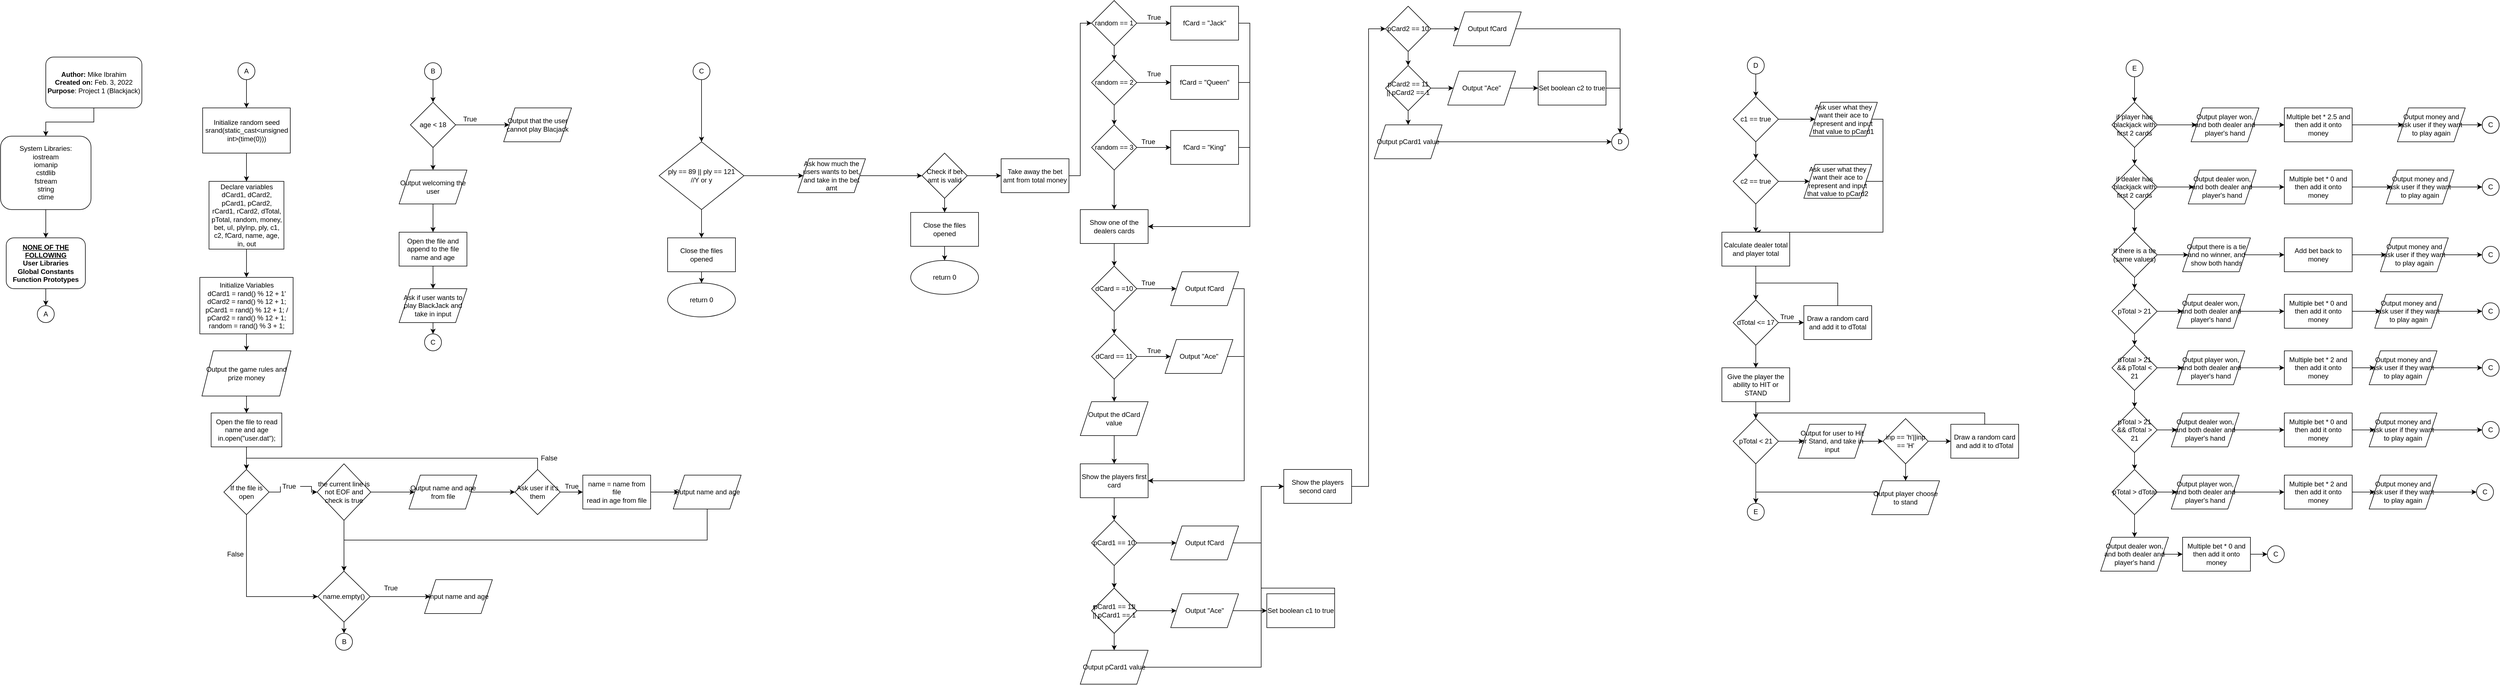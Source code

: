 <mxfile version="16.5.2" type="device"><diagram id="MCgbfys4esa69XkDojqg" name="Page-1"><mxGraphModel dx="2021" dy="2224" grid="1" gridSize="10" guides="1" tooltips="1" connect="1" arrows="1" fold="1" page="1" pageScale="1" pageWidth="850" pageHeight="1100" math="0" shadow="0"><root><mxCell id="0"/><mxCell id="1" parent="0"/><mxCell id="9BH108Hhq_hhQBAioCwP-3" value="" style="edgeStyle=orthogonalEdgeStyle;rounded=0;orthogonalLoop=1;jettySize=auto;html=1;" edge="1" parent="1" source="9BH108Hhq_hhQBAioCwP-1" target="9BH108Hhq_hhQBAioCwP-2"><mxGeometry relative="1" as="geometry"/></mxCell><mxCell id="9BH108Hhq_hhQBAioCwP-1" value="&lt;b&gt;Author:&amp;nbsp;&lt;/b&gt;Mike Ibrahim&lt;br&gt;&lt;b&gt;Created on: &lt;/b&gt;Feb. 3, 2022&lt;br&gt;&lt;b&gt;Purpose&lt;/b&gt;: Project 1 (Blackjack)" style="rounded=1;whiteSpace=wrap;html=1;" vertex="1" parent="1"><mxGeometry x="100" y="20" width="170" height="90" as="geometry"/></mxCell><mxCell id="9BH108Hhq_hhQBAioCwP-8" value="" style="edgeStyle=orthogonalEdgeStyle;rounded=0;orthogonalLoop=1;jettySize=auto;html=1;" edge="1" parent="1" source="9BH108Hhq_hhQBAioCwP-2" target="9BH108Hhq_hhQBAioCwP-7"><mxGeometry relative="1" as="geometry"/></mxCell><mxCell id="9BH108Hhq_hhQBAioCwP-2" value="&lt;div&gt;System Libraries:&lt;/div&gt;&lt;div&gt;iostream&lt;/div&gt;&lt;div&gt;iomanip&lt;/div&gt;&lt;div&gt;cstdlib&lt;/div&gt;&lt;div&gt;fstream&lt;/div&gt;&lt;div&gt;string&lt;/div&gt;&lt;div&gt;ctime&lt;/div&gt;" style="rounded=1;whiteSpace=wrap;html=1;" vertex="1" parent="1"><mxGeometry x="20" y="160" width="160" height="130" as="geometry"/></mxCell><mxCell id="9BH108Hhq_hhQBAioCwP-10" value="" style="edgeStyle=orthogonalEdgeStyle;rounded=0;orthogonalLoop=1;jettySize=auto;html=1;" edge="1" parent="1" source="9BH108Hhq_hhQBAioCwP-7" target="9BH108Hhq_hhQBAioCwP-9"><mxGeometry relative="1" as="geometry"/></mxCell><mxCell id="9BH108Hhq_hhQBAioCwP-7" value="&lt;b&gt;&lt;u&gt;NONE OF THE FOLLOWING&lt;/u&gt;&lt;br&gt;User Libraries&lt;br&gt;Global Constants&lt;br&gt;Function Prototypes&lt;br&gt;&lt;/b&gt;" style="rounded=1;whiteSpace=wrap;html=1;" vertex="1" parent="1"><mxGeometry x="30" y="340" width="140" height="90" as="geometry"/></mxCell><mxCell id="9BH108Hhq_hhQBAioCwP-9" value="A" style="ellipse;whiteSpace=wrap;html=1;aspect=fixed;" vertex="1" parent="1"><mxGeometry x="85" y="460" width="30" height="30" as="geometry"/></mxCell><mxCell id="9BH108Hhq_hhQBAioCwP-13" value="" style="edgeStyle=orthogonalEdgeStyle;rounded=0;orthogonalLoop=1;jettySize=auto;html=1;" edge="1" parent="1" source="9BH108Hhq_hhQBAioCwP-11" target="9BH108Hhq_hhQBAioCwP-12"><mxGeometry relative="1" as="geometry"/></mxCell><mxCell id="9BH108Hhq_hhQBAioCwP-11" value="A" style="ellipse;whiteSpace=wrap;html=1;aspect=fixed;" vertex="1" parent="1"><mxGeometry x="440" y="30" width="30" height="30" as="geometry"/></mxCell><mxCell id="9BH108Hhq_hhQBAioCwP-15" value="" style="edgeStyle=orthogonalEdgeStyle;rounded=0;orthogonalLoop=1;jettySize=auto;html=1;" edge="1" parent="1" source="9BH108Hhq_hhQBAioCwP-12" target="9BH108Hhq_hhQBAioCwP-14"><mxGeometry relative="1" as="geometry"/></mxCell><mxCell id="9BH108Hhq_hhQBAioCwP-12" value="Initialize random seed&lt;br&gt;srand(static_cast&amp;lt;unsigned int&amp;gt;(time(0)))" style="whiteSpace=wrap;html=1;" vertex="1" parent="1"><mxGeometry x="377.5" y="110" width="155" height="80" as="geometry"/></mxCell><mxCell id="9BH108Hhq_hhQBAioCwP-17" value="" style="edgeStyle=orthogonalEdgeStyle;rounded=0;orthogonalLoop=1;jettySize=auto;html=1;" edge="1" parent="1" source="9BH108Hhq_hhQBAioCwP-14" target="9BH108Hhq_hhQBAioCwP-16"><mxGeometry relative="1" as="geometry"/></mxCell><mxCell id="9BH108Hhq_hhQBAioCwP-14" value="Declare variables&lt;br&gt;dCard1, dCard2, pCard1, pCard2, rCard1, rCard2, dTotal, pTotal, random, money, bet, uI, plyInp, ply, c1, c2, fCard, name, age, in, out" style="whiteSpace=wrap;html=1;" vertex="1" parent="1"><mxGeometry x="388.75" y="240" width="132.5" height="120" as="geometry"/></mxCell><mxCell id="9BH108Hhq_hhQBAioCwP-19" value="" style="edgeStyle=orthogonalEdgeStyle;rounded=0;orthogonalLoop=1;jettySize=auto;html=1;" edge="1" parent="1" source="9BH108Hhq_hhQBAioCwP-16" target="9BH108Hhq_hhQBAioCwP-18"><mxGeometry relative="1" as="geometry"/></mxCell><mxCell id="9BH108Hhq_hhQBAioCwP-16" value="Initialize Variables&lt;br&gt;&lt;div&gt;&lt;span&gt;&#9;&lt;/span&gt;dCard1 = rand() % 12 + 1'&lt;/div&gt;&lt;div&gt;&lt;span&gt;&#9;&lt;/span&gt;dCard2 = rand() % 12 + 1;&lt;span&gt;&#9;&lt;/span&gt;&lt;/div&gt;&lt;div&gt;&lt;span&gt;&#9;&lt;/span&gt;pCard1 = rand() % 12 + 1;&lt;span&gt;&#9;&lt;/span&gt;/&lt;/div&gt;&lt;div&gt;&lt;span&gt;&#9;&lt;/span&gt;pCard2 = rand() % 12 + 1;&lt;span&gt;&#9;&lt;/span&gt;&lt;/div&gt;&lt;div&gt;&lt;span&gt;&#9;&lt;/span&gt;random = rand() % 3 + 1;&lt;span&gt;&#9;&lt;/span&gt;&lt;/div&gt;" style="whiteSpace=wrap;html=1;" vertex="1" parent="1"><mxGeometry x="372.5" y="410" width="165" height="100" as="geometry"/></mxCell><mxCell id="9BH108Hhq_hhQBAioCwP-21" value="" style="edgeStyle=orthogonalEdgeStyle;rounded=0;orthogonalLoop=1;jettySize=auto;html=1;" edge="1" parent="1" source="9BH108Hhq_hhQBAioCwP-18" target="9BH108Hhq_hhQBAioCwP-20"><mxGeometry relative="1" as="geometry"/></mxCell><mxCell id="9BH108Hhq_hhQBAioCwP-18" value="Output the game rules and prize money" style="shape=parallelogram;perimeter=parallelogramPerimeter;whiteSpace=wrap;html=1;fixedSize=1;" vertex="1" parent="1"><mxGeometry x="376.25" y="540" width="157.5" height="80" as="geometry"/></mxCell><mxCell id="9BH108Hhq_hhQBAioCwP-23" value="" style="edgeStyle=orthogonalEdgeStyle;rounded=0;orthogonalLoop=1;jettySize=auto;html=1;" edge="1" parent="1" source="9BH108Hhq_hhQBAioCwP-20" target="9BH108Hhq_hhQBAioCwP-22"><mxGeometry relative="1" as="geometry"><Array as="points"><mxPoint x="455" y="750"/></Array></mxGeometry></mxCell><mxCell id="9BH108Hhq_hhQBAioCwP-20" value="Open the file to read name and age&lt;br&gt;in.open(&quot;user.dat&quot;);" style="whiteSpace=wrap;html=1;" vertex="1" parent="1"><mxGeometry x="392.5" y="650" width="125" height="60" as="geometry"/></mxCell><mxCell id="9BH108Hhq_hhQBAioCwP-25" value="" style="edgeStyle=orthogonalEdgeStyle;rounded=0;orthogonalLoop=1;jettySize=auto;html=1;startArrow=none;" edge="1" parent="1" source="9BH108Hhq_hhQBAioCwP-66" target="9BH108Hhq_hhQBAioCwP-24"><mxGeometry relative="1" as="geometry"/></mxCell><mxCell id="9BH108Hhq_hhQBAioCwP-43" style="edgeStyle=orthogonalEdgeStyle;rounded=0;orthogonalLoop=1;jettySize=auto;html=1;exitX=0.5;exitY=1;exitDx=0;exitDy=0;entryX=0;entryY=0.5;entryDx=0;entryDy=0;" edge="1" parent="1" source="9BH108Hhq_hhQBAioCwP-22" target="9BH108Hhq_hhQBAioCwP-26"><mxGeometry relative="1" as="geometry"/></mxCell><mxCell id="9BH108Hhq_hhQBAioCwP-22" value="If the file is open" style="rhombus;whiteSpace=wrap;html=1;" vertex="1" parent="1"><mxGeometry x="415" y="750" width="80" height="80" as="geometry"/></mxCell><mxCell id="9BH108Hhq_hhQBAioCwP-27" value="" style="edgeStyle=orthogonalEdgeStyle;rounded=0;orthogonalLoop=1;jettySize=auto;html=1;" edge="1" parent="1" source="9BH108Hhq_hhQBAioCwP-24" target="9BH108Hhq_hhQBAioCwP-26"><mxGeometry relative="1" as="geometry"/></mxCell><mxCell id="9BH108Hhq_hhQBAioCwP-31" value="" style="edgeStyle=orthogonalEdgeStyle;rounded=0;orthogonalLoop=1;jettySize=auto;html=1;" edge="1" parent="1" source="9BH108Hhq_hhQBAioCwP-24" target="9BH108Hhq_hhQBAioCwP-30"><mxGeometry relative="1" as="geometry"/></mxCell><mxCell id="9BH108Hhq_hhQBAioCwP-24" value="the current line is not EOF and check is true" style="rhombus;whiteSpace=wrap;html=1;" vertex="1" parent="1"><mxGeometry x="580" y="740" width="95" height="100" as="geometry"/></mxCell><mxCell id="9BH108Hhq_hhQBAioCwP-29" value="" style="edgeStyle=orthogonalEdgeStyle;rounded=0;orthogonalLoop=1;jettySize=auto;html=1;" edge="1" parent="1" source="9BH108Hhq_hhQBAioCwP-26" target="9BH108Hhq_hhQBAioCwP-28"><mxGeometry relative="1" as="geometry"/></mxCell><mxCell id="9BH108Hhq_hhQBAioCwP-62" value="" style="edgeStyle=orthogonalEdgeStyle;rounded=0;orthogonalLoop=1;jettySize=auto;html=1;" edge="1" parent="1" source="9BH108Hhq_hhQBAioCwP-26" target="9BH108Hhq_hhQBAioCwP-61"><mxGeometry relative="1" as="geometry"/></mxCell><mxCell id="9BH108Hhq_hhQBAioCwP-26" value="name.empty()" style="rhombus;whiteSpace=wrap;html=1;" vertex="1" parent="1"><mxGeometry x="581.25" y="930" width="92.5" height="90" as="geometry"/></mxCell><mxCell id="9BH108Hhq_hhQBAioCwP-28" value="Input name and age" style="shape=parallelogram;perimeter=parallelogramPerimeter;whiteSpace=wrap;html=1;fixedSize=1;" vertex="1" parent="1"><mxGeometry x="770" y="945" width="120" height="60" as="geometry"/></mxCell><mxCell id="9BH108Hhq_hhQBAioCwP-33" value="" style="edgeStyle=orthogonalEdgeStyle;rounded=0;orthogonalLoop=1;jettySize=auto;html=1;" edge="1" parent="1" source="9BH108Hhq_hhQBAioCwP-30" target="9BH108Hhq_hhQBAioCwP-32"><mxGeometry relative="1" as="geometry"/></mxCell><mxCell id="9BH108Hhq_hhQBAioCwP-30" value="Output name and age from file" style="shape=parallelogram;perimeter=parallelogramPerimeter;whiteSpace=wrap;html=1;fixedSize=1;" vertex="1" parent="1"><mxGeometry x="742.5" y="760" width="120" height="60" as="geometry"/></mxCell><mxCell id="9BH108Hhq_hhQBAioCwP-37" value="" style="edgeStyle=orthogonalEdgeStyle;rounded=0;orthogonalLoop=1;jettySize=auto;html=1;" edge="1" parent="1" source="9BH108Hhq_hhQBAioCwP-32" target="9BH108Hhq_hhQBAioCwP-36"><mxGeometry relative="1" as="geometry"/></mxCell><mxCell id="9BH108Hhq_hhQBAioCwP-54" style="edgeStyle=orthogonalEdgeStyle;rounded=0;orthogonalLoop=1;jettySize=auto;html=1;exitX=0.5;exitY=0;exitDx=0;exitDy=0;entryX=0.5;entryY=0;entryDx=0;entryDy=0;" edge="1" parent="1" source="9BH108Hhq_hhQBAioCwP-32" target="9BH108Hhq_hhQBAioCwP-22"><mxGeometry relative="1" as="geometry"/></mxCell><mxCell id="9BH108Hhq_hhQBAioCwP-32" value="Ask user if it's them" style="rhombus;whiteSpace=wrap;html=1;" vertex="1" parent="1"><mxGeometry x="930" y="750" width="80" height="80" as="geometry"/></mxCell><mxCell id="9BH108Hhq_hhQBAioCwP-39" value="" style="edgeStyle=orthogonalEdgeStyle;rounded=0;orthogonalLoop=1;jettySize=auto;html=1;" edge="1" parent="1" source="9BH108Hhq_hhQBAioCwP-36" target="9BH108Hhq_hhQBAioCwP-38"><mxGeometry relative="1" as="geometry"/></mxCell><mxCell id="9BH108Hhq_hhQBAioCwP-36" value="name = name from file&lt;br&gt;read in age from file" style="whiteSpace=wrap;html=1;" vertex="1" parent="1"><mxGeometry x="1050" y="760" width="120" height="60" as="geometry"/></mxCell><mxCell id="9BH108Hhq_hhQBAioCwP-53" style="edgeStyle=orthogonalEdgeStyle;rounded=0;orthogonalLoop=1;jettySize=auto;html=1;exitX=0.5;exitY=1;exitDx=0;exitDy=0;entryX=0.5;entryY=0;entryDx=0;entryDy=0;" edge="1" parent="1" source="9BH108Hhq_hhQBAioCwP-38" target="9BH108Hhq_hhQBAioCwP-26"><mxGeometry relative="1" as="geometry"/></mxCell><mxCell id="9BH108Hhq_hhQBAioCwP-38" value="Output name and age" style="shape=parallelogram;perimeter=parallelogramPerimeter;whiteSpace=wrap;html=1;fixedSize=1;" vertex="1" parent="1"><mxGeometry x="1210" y="760" width="120" height="60" as="geometry"/></mxCell><mxCell id="9BH108Hhq_hhQBAioCwP-42" value="True" style="text;html=1;align=center;verticalAlign=middle;resizable=0;points=[];autosize=1;strokeColor=none;fillColor=none;" vertex="1" parent="1"><mxGeometry x="1010" y="770" width="40" height="20" as="geometry"/></mxCell><mxCell id="9BH108Hhq_hhQBAioCwP-55" value="False" style="text;html=1;align=center;verticalAlign=middle;resizable=0;points=[];autosize=1;strokeColor=none;fillColor=none;" vertex="1" parent="1"><mxGeometry x="970" y="720" width="40" height="20" as="geometry"/></mxCell><mxCell id="9BH108Hhq_hhQBAioCwP-56" value="True" style="text;html=1;align=center;verticalAlign=middle;resizable=0;points=[];autosize=1;strokeColor=none;fillColor=none;" vertex="1" parent="1"><mxGeometry x="690" y="950" width="40" height="20" as="geometry"/></mxCell><mxCell id="9BH108Hhq_hhQBAioCwP-61" value="B" style="ellipse;whiteSpace=wrap;html=1;aspect=fixed;" vertex="1" parent="1"><mxGeometry x="612.5" y="1040" width="30" height="30" as="geometry"/></mxCell><mxCell id="9BH108Hhq_hhQBAioCwP-65" value="" style="edgeStyle=orthogonalEdgeStyle;rounded=0;orthogonalLoop=1;jettySize=auto;html=1;" edge="1" parent="1" source="9BH108Hhq_hhQBAioCwP-63" target="9BH108Hhq_hhQBAioCwP-64"><mxGeometry relative="1" as="geometry"/></mxCell><mxCell id="9BH108Hhq_hhQBAioCwP-63" value="B" style="ellipse;whiteSpace=wrap;html=1;aspect=fixed;" vertex="1" parent="1"><mxGeometry x="770" y="30" width="30" height="30" as="geometry"/></mxCell><mxCell id="9BH108Hhq_hhQBAioCwP-70" value="" style="edgeStyle=orthogonalEdgeStyle;rounded=0;orthogonalLoop=1;jettySize=auto;html=1;" edge="1" parent="1" source="9BH108Hhq_hhQBAioCwP-64" target="9BH108Hhq_hhQBAioCwP-69"><mxGeometry relative="1" as="geometry"/></mxCell><mxCell id="9BH108Hhq_hhQBAioCwP-73" value="" style="edgeStyle=orthogonalEdgeStyle;rounded=0;orthogonalLoop=1;jettySize=auto;html=1;" edge="1" parent="1" source="9BH108Hhq_hhQBAioCwP-64" target="9BH108Hhq_hhQBAioCwP-72"><mxGeometry relative="1" as="geometry"/></mxCell><mxCell id="9BH108Hhq_hhQBAioCwP-64" value="age &amp;lt; 18" style="rhombus;whiteSpace=wrap;html=1;" vertex="1" parent="1"><mxGeometry x="745" y="100" width="80" height="80" as="geometry"/></mxCell><mxCell id="9BH108Hhq_hhQBAioCwP-66" value="True" style="text;html=1;align=center;verticalAlign=middle;resizable=0;points=[];autosize=1;strokeColor=none;fillColor=none;" vertex="1" parent="1"><mxGeometry x="510" y="770" width="40" height="20" as="geometry"/></mxCell><mxCell id="9BH108Hhq_hhQBAioCwP-67" value="" style="edgeStyle=orthogonalEdgeStyle;rounded=0;orthogonalLoop=1;jettySize=auto;html=1;endArrow=none;" edge="1" parent="1" source="9BH108Hhq_hhQBAioCwP-22" target="9BH108Hhq_hhQBAioCwP-66"><mxGeometry relative="1" as="geometry"><mxPoint x="495" y="790" as="sourcePoint"/><mxPoint x="580" y="790" as="targetPoint"/></mxGeometry></mxCell><mxCell id="9BH108Hhq_hhQBAioCwP-68" value="False" style="text;html=1;align=center;verticalAlign=middle;resizable=0;points=[];autosize=1;strokeColor=none;fillColor=none;" vertex="1" parent="1"><mxGeometry x="415" y="890" width="40" height="20" as="geometry"/></mxCell><mxCell id="9BH108Hhq_hhQBAioCwP-69" value="Output that the user cannot play Blacjack" style="shape=parallelogram;perimeter=parallelogramPerimeter;whiteSpace=wrap;html=1;fixedSize=1;" vertex="1" parent="1"><mxGeometry x="910" y="110" width="120" height="60" as="geometry"/></mxCell><mxCell id="9BH108Hhq_hhQBAioCwP-71" value="True" style="text;html=1;align=center;verticalAlign=middle;resizable=0;points=[];autosize=1;strokeColor=none;fillColor=none;" vertex="1" parent="1"><mxGeometry x="830" y="120" width="40" height="20" as="geometry"/></mxCell><mxCell id="9BH108Hhq_hhQBAioCwP-75" value="" style="edgeStyle=orthogonalEdgeStyle;rounded=0;orthogonalLoop=1;jettySize=auto;html=1;" edge="1" parent="1" source="9BH108Hhq_hhQBAioCwP-72" target="9BH108Hhq_hhQBAioCwP-74"><mxGeometry relative="1" as="geometry"/></mxCell><mxCell id="9BH108Hhq_hhQBAioCwP-72" value="Output welcoming the user" style="shape=parallelogram;perimeter=parallelogramPerimeter;whiteSpace=wrap;html=1;fixedSize=1;" vertex="1" parent="1"><mxGeometry x="725" y="220" width="120" height="60" as="geometry"/></mxCell><mxCell id="9BH108Hhq_hhQBAioCwP-77" value="" style="edgeStyle=orthogonalEdgeStyle;rounded=0;orthogonalLoop=1;jettySize=auto;html=1;" edge="1" parent="1" source="9BH108Hhq_hhQBAioCwP-74" target="9BH108Hhq_hhQBAioCwP-76"><mxGeometry relative="1" as="geometry"/></mxCell><mxCell id="9BH108Hhq_hhQBAioCwP-74" value="Open the file and append to the file name and age" style="whiteSpace=wrap;html=1;" vertex="1" parent="1"><mxGeometry x="725" y="330" width="120" height="60" as="geometry"/></mxCell><mxCell id="9BH108Hhq_hhQBAioCwP-79" value="" style="edgeStyle=orthogonalEdgeStyle;rounded=0;orthogonalLoop=1;jettySize=auto;html=1;" edge="1" parent="1" source="9BH108Hhq_hhQBAioCwP-76" target="9BH108Hhq_hhQBAioCwP-78"><mxGeometry relative="1" as="geometry"/></mxCell><mxCell id="9BH108Hhq_hhQBAioCwP-76" value="Ask if user wants to play BlackJack and take in input" style="shape=parallelogram;perimeter=parallelogramPerimeter;whiteSpace=wrap;html=1;fixedSize=1;" vertex="1" parent="1"><mxGeometry x="725" y="430" width="120" height="60" as="geometry"/></mxCell><mxCell id="9BH108Hhq_hhQBAioCwP-78" value="C" style="ellipse;whiteSpace=wrap;html=1;aspect=fixed;" vertex="1" parent="1"><mxGeometry x="770" y="510" width="30" height="30" as="geometry"/></mxCell><mxCell id="9BH108Hhq_hhQBAioCwP-82" value="" style="edgeStyle=orthogonalEdgeStyle;rounded=0;orthogonalLoop=1;jettySize=auto;html=1;" edge="1" parent="1" source="9BH108Hhq_hhQBAioCwP-80" target="9BH108Hhq_hhQBAioCwP-81"><mxGeometry relative="1" as="geometry"/></mxCell><mxCell id="9BH108Hhq_hhQBAioCwP-80" value="C" style="ellipse;whiteSpace=wrap;html=1;aspect=fixed;" vertex="1" parent="1"><mxGeometry x="1245" y="30" width="30" height="30" as="geometry"/></mxCell><mxCell id="9BH108Hhq_hhQBAioCwP-84" value="" style="edgeStyle=orthogonalEdgeStyle;rounded=0;orthogonalLoop=1;jettySize=auto;html=1;" edge="1" parent="1" source="9BH108Hhq_hhQBAioCwP-81" target="9BH108Hhq_hhQBAioCwP-83"><mxGeometry relative="1" as="geometry"/></mxCell><mxCell id="9BH108Hhq_hhQBAioCwP-295" value="" style="edgeStyle=orthogonalEdgeStyle;rounded=0;orthogonalLoop=1;jettySize=auto;html=1;" edge="1" parent="1" source="9BH108Hhq_hhQBAioCwP-81" target="9BH108Hhq_hhQBAioCwP-294"><mxGeometry relative="1" as="geometry"/></mxCell><mxCell id="9BH108Hhq_hhQBAioCwP-81" value="ply == 89 || ply == 121&lt;br&gt;//Y or y" style="rhombus;whiteSpace=wrap;html=1;" vertex="1" parent="1"><mxGeometry x="1185" y="170" width="150" height="120" as="geometry"/></mxCell><mxCell id="9BH108Hhq_hhQBAioCwP-86" value="" style="edgeStyle=orthogonalEdgeStyle;rounded=0;orthogonalLoop=1;jettySize=auto;html=1;" edge="1" parent="1" source="9BH108Hhq_hhQBAioCwP-83" target="9BH108Hhq_hhQBAioCwP-85"><mxGeometry relative="1" as="geometry"/></mxCell><mxCell id="9BH108Hhq_hhQBAioCwP-83" value="Ask how much the users wants to bet, and take in the bet amt" style="shape=parallelogram;perimeter=parallelogramPerimeter;whiteSpace=wrap;html=1;fixedSize=1;" vertex="1" parent="1"><mxGeometry x="1430" y="200" width="120" height="60" as="geometry"/></mxCell><mxCell id="9BH108Hhq_hhQBAioCwP-94" value="" style="edgeStyle=orthogonalEdgeStyle;rounded=0;orthogonalLoop=1;jettySize=auto;html=1;" edge="1" parent="1" source="9BH108Hhq_hhQBAioCwP-85" target="9BH108Hhq_hhQBAioCwP-93"><mxGeometry relative="1" as="geometry"/></mxCell><mxCell id="9BH108Hhq_hhQBAioCwP-299" value="" style="edgeStyle=orthogonalEdgeStyle;rounded=0;orthogonalLoop=1;jettySize=auto;html=1;" edge="1" parent="1" source="9BH108Hhq_hhQBAioCwP-85" target="9BH108Hhq_hhQBAioCwP-298"><mxGeometry relative="1" as="geometry"/></mxCell><mxCell id="9BH108Hhq_hhQBAioCwP-85" value="Check if bet amt is valid" style="rhombus;whiteSpace=wrap;html=1;" vertex="1" parent="1"><mxGeometry x="1650" y="190" width="80" height="80" as="geometry"/></mxCell><mxCell id="9BH108Hhq_hhQBAioCwP-97" style="edgeStyle=orthogonalEdgeStyle;rounded=0;orthogonalLoop=1;jettySize=auto;html=1;exitX=1;exitY=0.5;exitDx=0;exitDy=0;entryX=0;entryY=0.5;entryDx=0;entryDy=0;" edge="1" parent="1" source="9BH108Hhq_hhQBAioCwP-93" target="9BH108Hhq_hhQBAioCwP-95"><mxGeometry relative="1" as="geometry"/></mxCell><mxCell id="9BH108Hhq_hhQBAioCwP-93" value="Take away the bet amt from total money" style="whiteSpace=wrap;html=1;" vertex="1" parent="1"><mxGeometry x="1790" y="200" width="120" height="60" as="geometry"/></mxCell><mxCell id="9BH108Hhq_hhQBAioCwP-99" value="" style="edgeStyle=orthogonalEdgeStyle;rounded=0;orthogonalLoop=1;jettySize=auto;html=1;" edge="1" parent="1" source="9BH108Hhq_hhQBAioCwP-95" target="9BH108Hhq_hhQBAioCwP-98"><mxGeometry relative="1" as="geometry"/></mxCell><mxCell id="9BH108Hhq_hhQBAioCwP-101" value="" style="edgeStyle=orthogonalEdgeStyle;rounded=0;orthogonalLoop=1;jettySize=auto;html=1;" edge="1" parent="1" source="9BH108Hhq_hhQBAioCwP-95" target="9BH108Hhq_hhQBAioCwP-100"><mxGeometry relative="1" as="geometry"/></mxCell><mxCell id="9BH108Hhq_hhQBAioCwP-95" value="random == 1" style="rhombus;whiteSpace=wrap;html=1;" vertex="1" parent="1"><mxGeometry x="1950" y="-80" width="80" height="80" as="geometry"/></mxCell><mxCell id="9BH108Hhq_hhQBAioCwP-110" style="edgeStyle=orthogonalEdgeStyle;rounded=0;orthogonalLoop=1;jettySize=auto;html=1;exitX=1;exitY=0.5;exitDx=0;exitDy=0;entryX=1;entryY=0.5;entryDx=0;entryDy=0;" edge="1" parent="1" source="9BH108Hhq_hhQBAioCwP-98" target="9BH108Hhq_hhQBAioCwP-108"><mxGeometry relative="1" as="geometry"/></mxCell><mxCell id="9BH108Hhq_hhQBAioCwP-98" value="fCard = &quot;Jack&quot;" style="whiteSpace=wrap;html=1;" vertex="1" parent="1"><mxGeometry x="2090" y="-70" width="120" height="60" as="geometry"/></mxCell><mxCell id="9BH108Hhq_hhQBAioCwP-103" value="" style="edgeStyle=orthogonalEdgeStyle;rounded=0;orthogonalLoop=1;jettySize=auto;html=1;" edge="1" parent="1" source="9BH108Hhq_hhQBAioCwP-100" target="9BH108Hhq_hhQBAioCwP-102"><mxGeometry relative="1" as="geometry"/></mxCell><mxCell id="9BH108Hhq_hhQBAioCwP-105" value="" style="edgeStyle=orthogonalEdgeStyle;rounded=0;orthogonalLoop=1;jettySize=auto;html=1;" edge="1" parent="1" source="9BH108Hhq_hhQBAioCwP-100" target="9BH108Hhq_hhQBAioCwP-104"><mxGeometry relative="1" as="geometry"/></mxCell><mxCell id="9BH108Hhq_hhQBAioCwP-100" value="random == 2" style="rhombus;whiteSpace=wrap;html=1;" vertex="1" parent="1"><mxGeometry x="1950" y="25" width="80" height="80" as="geometry"/></mxCell><mxCell id="9BH108Hhq_hhQBAioCwP-111" style="edgeStyle=orthogonalEdgeStyle;rounded=0;orthogonalLoop=1;jettySize=auto;html=1;exitX=1;exitY=0.5;exitDx=0;exitDy=0;entryX=1;entryY=0.5;entryDx=0;entryDy=0;" edge="1" parent="1" source="9BH108Hhq_hhQBAioCwP-102" target="9BH108Hhq_hhQBAioCwP-108"><mxGeometry relative="1" as="geometry"/></mxCell><mxCell id="9BH108Hhq_hhQBAioCwP-102" value="fCard = &quot;Queen&quot;" style="whiteSpace=wrap;html=1;" vertex="1" parent="1"><mxGeometry x="2090" y="35" width="120" height="60" as="geometry"/></mxCell><mxCell id="9BH108Hhq_hhQBAioCwP-107" value="" style="edgeStyle=orthogonalEdgeStyle;rounded=0;orthogonalLoop=1;jettySize=auto;html=1;" edge="1" parent="1" source="9BH108Hhq_hhQBAioCwP-104" target="9BH108Hhq_hhQBAioCwP-106"><mxGeometry relative="1" as="geometry"/></mxCell><mxCell id="9BH108Hhq_hhQBAioCwP-109" value="" style="edgeStyle=orthogonalEdgeStyle;rounded=0;orthogonalLoop=1;jettySize=auto;html=1;" edge="1" parent="1" source="9BH108Hhq_hhQBAioCwP-104" target="9BH108Hhq_hhQBAioCwP-108"><mxGeometry relative="1" as="geometry"/></mxCell><mxCell id="9BH108Hhq_hhQBAioCwP-104" value="random == 3" style="rhombus;whiteSpace=wrap;html=1;" vertex="1" parent="1"><mxGeometry x="1950" y="140" width="80" height="80" as="geometry"/></mxCell><mxCell id="9BH108Hhq_hhQBAioCwP-112" style="edgeStyle=orthogonalEdgeStyle;rounded=0;orthogonalLoop=1;jettySize=auto;html=1;exitX=1;exitY=0.5;exitDx=0;exitDy=0;entryX=1;entryY=0.5;entryDx=0;entryDy=0;" edge="1" parent="1" source="9BH108Hhq_hhQBAioCwP-106" target="9BH108Hhq_hhQBAioCwP-108"><mxGeometry relative="1" as="geometry"/></mxCell><mxCell id="9BH108Hhq_hhQBAioCwP-106" value="fCard = &quot;King&quot;" style="whiteSpace=wrap;html=1;" vertex="1" parent="1"><mxGeometry x="2090" y="150" width="120" height="60" as="geometry"/></mxCell><mxCell id="9BH108Hhq_hhQBAioCwP-114" value="" style="edgeStyle=orthogonalEdgeStyle;rounded=0;orthogonalLoop=1;jettySize=auto;html=1;" edge="1" parent="1" source="9BH108Hhq_hhQBAioCwP-108" target="9BH108Hhq_hhQBAioCwP-113"><mxGeometry relative="1" as="geometry"/></mxCell><mxCell id="9BH108Hhq_hhQBAioCwP-108" value="Show one of the dealers cards" style="whiteSpace=wrap;html=1;" vertex="1" parent="1"><mxGeometry x="1930" y="290" width="120" height="60" as="geometry"/></mxCell><mxCell id="9BH108Hhq_hhQBAioCwP-118" value="" style="edgeStyle=orthogonalEdgeStyle;rounded=0;orthogonalLoop=1;jettySize=auto;html=1;" edge="1" parent="1" source="9BH108Hhq_hhQBAioCwP-113" target="9BH108Hhq_hhQBAioCwP-117"><mxGeometry relative="1" as="geometry"/></mxCell><mxCell id="9BH108Hhq_hhQBAioCwP-133" value="" style="edgeStyle=orthogonalEdgeStyle;rounded=0;orthogonalLoop=1;jettySize=auto;html=1;" edge="1" parent="1" source="9BH108Hhq_hhQBAioCwP-113" target="9BH108Hhq_hhQBAioCwP-115"><mxGeometry relative="1" as="geometry"/></mxCell><mxCell id="9BH108Hhq_hhQBAioCwP-113" value="dCard = =10" style="rhombus;whiteSpace=wrap;html=1;" vertex="1" parent="1"><mxGeometry x="1950" y="390" width="80" height="80" as="geometry"/></mxCell><mxCell id="9BH108Hhq_hhQBAioCwP-125" style="edgeStyle=orthogonalEdgeStyle;rounded=0;orthogonalLoop=1;jettySize=auto;html=1;exitX=1;exitY=0.5;exitDx=0;exitDy=0;entryX=1;entryY=0.5;entryDx=0;entryDy=0;" edge="1" parent="1" source="9BH108Hhq_hhQBAioCwP-115" target="9BH108Hhq_hhQBAioCwP-123"><mxGeometry relative="1" as="geometry"><Array as="points"><mxPoint x="2220" y="430"/><mxPoint x="2220" y="770"/></Array></mxGeometry></mxCell><mxCell id="9BH108Hhq_hhQBAioCwP-115" value="Output fCard" style="shape=parallelogram;perimeter=parallelogramPerimeter;whiteSpace=wrap;html=1;fixedSize=1;" vertex="1" parent="1"><mxGeometry x="2090" y="400" width="120" height="60" as="geometry"/></mxCell><mxCell id="9BH108Hhq_hhQBAioCwP-120" value="" style="edgeStyle=orthogonalEdgeStyle;rounded=0;orthogonalLoop=1;jettySize=auto;html=1;" edge="1" parent="1" source="9BH108Hhq_hhQBAioCwP-117" target="9BH108Hhq_hhQBAioCwP-119"><mxGeometry relative="1" as="geometry"/></mxCell><mxCell id="9BH108Hhq_hhQBAioCwP-122" value="" style="edgeStyle=orthogonalEdgeStyle;rounded=0;orthogonalLoop=1;jettySize=auto;html=1;" edge="1" parent="1" source="9BH108Hhq_hhQBAioCwP-117" target="9BH108Hhq_hhQBAioCwP-121"><mxGeometry relative="1" as="geometry"/></mxCell><mxCell id="9BH108Hhq_hhQBAioCwP-117" value="dCard == 11" style="rhombus;whiteSpace=wrap;html=1;" vertex="1" parent="1"><mxGeometry x="1950" y="510" width="80" height="80" as="geometry"/></mxCell><mxCell id="9BH108Hhq_hhQBAioCwP-126" style="edgeStyle=orthogonalEdgeStyle;rounded=0;orthogonalLoop=1;jettySize=auto;html=1;exitX=1;exitY=0.5;exitDx=0;exitDy=0;entryX=1;entryY=0.5;entryDx=0;entryDy=0;" edge="1" parent="1" source="9BH108Hhq_hhQBAioCwP-119" target="9BH108Hhq_hhQBAioCwP-123"><mxGeometry relative="1" as="geometry"><Array as="points"><mxPoint x="2220" y="550"/><mxPoint x="2220" y="770"/></Array></mxGeometry></mxCell><mxCell id="9BH108Hhq_hhQBAioCwP-119" value="Output &quot;Ace&quot;" style="shape=parallelogram;perimeter=parallelogramPerimeter;whiteSpace=wrap;html=1;fixedSize=1;" vertex="1" parent="1"><mxGeometry x="2080" y="520" width="120" height="60" as="geometry"/></mxCell><mxCell id="9BH108Hhq_hhQBAioCwP-124" value="" style="edgeStyle=orthogonalEdgeStyle;rounded=0;orthogonalLoop=1;jettySize=auto;html=1;" edge="1" parent="1" source="9BH108Hhq_hhQBAioCwP-121" target="9BH108Hhq_hhQBAioCwP-123"><mxGeometry relative="1" as="geometry"/></mxCell><mxCell id="9BH108Hhq_hhQBAioCwP-121" value="Output the dCard value" style="shape=parallelogram;perimeter=parallelogramPerimeter;whiteSpace=wrap;html=1;fixedSize=1;" vertex="1" parent="1"><mxGeometry x="1930" y="630" width="120" height="60" as="geometry"/></mxCell><mxCell id="9BH108Hhq_hhQBAioCwP-136" value="" style="edgeStyle=orthogonalEdgeStyle;rounded=0;orthogonalLoop=1;jettySize=auto;html=1;" edge="1" parent="1" source="9BH108Hhq_hhQBAioCwP-123" target="9BH108Hhq_hhQBAioCwP-135"><mxGeometry relative="1" as="geometry"/></mxCell><mxCell id="9BH108Hhq_hhQBAioCwP-123" value="Show the players first card" style="whiteSpace=wrap;html=1;" vertex="1" parent="1"><mxGeometry x="1930" y="740" width="120" height="60" as="geometry"/></mxCell><mxCell id="9BH108Hhq_hhQBAioCwP-127" value="True" style="text;html=1;align=center;verticalAlign=middle;resizable=0;points=[];autosize=1;strokeColor=none;fillColor=none;" vertex="1" parent="1"><mxGeometry x="2040" y="-60" width="40" height="20" as="geometry"/></mxCell><mxCell id="9BH108Hhq_hhQBAioCwP-128" value="True" style="text;html=1;align=center;verticalAlign=middle;resizable=0;points=[];autosize=1;strokeColor=none;fillColor=none;" vertex="1" parent="1"><mxGeometry x="2040" y="40" width="40" height="20" as="geometry"/></mxCell><mxCell id="9BH108Hhq_hhQBAioCwP-129" value="True" style="text;html=1;align=center;verticalAlign=middle;resizable=0;points=[];autosize=1;strokeColor=none;fillColor=none;" vertex="1" parent="1"><mxGeometry x="2030" y="160" width="40" height="20" as="geometry"/></mxCell><mxCell id="9BH108Hhq_hhQBAioCwP-132" value="True" style="text;html=1;align=center;verticalAlign=middle;resizable=0;points=[];autosize=1;strokeColor=none;fillColor=none;" vertex="1" parent="1"><mxGeometry x="2040" y="530" width="40" height="20" as="geometry"/></mxCell><mxCell id="9BH108Hhq_hhQBAioCwP-134" value="True" style="text;html=1;align=center;verticalAlign=middle;resizable=0;points=[];autosize=1;strokeColor=none;fillColor=none;" vertex="1" parent="1"><mxGeometry x="2030" y="410" width="40" height="20" as="geometry"/></mxCell><mxCell id="9BH108Hhq_hhQBAioCwP-138" value="" style="edgeStyle=orthogonalEdgeStyle;rounded=0;orthogonalLoop=1;jettySize=auto;html=1;" edge="1" parent="1" source="9BH108Hhq_hhQBAioCwP-135" target="9BH108Hhq_hhQBAioCwP-137"><mxGeometry relative="1" as="geometry"/></mxCell><mxCell id="9BH108Hhq_hhQBAioCwP-140" value="" style="edgeStyle=orthogonalEdgeStyle;rounded=0;orthogonalLoop=1;jettySize=auto;html=1;" edge="1" parent="1" source="9BH108Hhq_hhQBAioCwP-135" target="9BH108Hhq_hhQBAioCwP-139"><mxGeometry relative="1" as="geometry"/></mxCell><mxCell id="9BH108Hhq_hhQBAioCwP-135" value="pCard1 == 10" style="rhombus;whiteSpace=wrap;html=1;" vertex="1" parent="1"><mxGeometry x="1950" y="840" width="80" height="80" as="geometry"/></mxCell><mxCell id="9BH108Hhq_hhQBAioCwP-148" style="edgeStyle=orthogonalEdgeStyle;rounded=0;orthogonalLoop=1;jettySize=auto;html=1;exitX=1;exitY=0.5;exitDx=0;exitDy=0;entryX=0;entryY=0.5;entryDx=0;entryDy=0;" edge="1" parent="1" source="9BH108Hhq_hhQBAioCwP-137" target="9BH108Hhq_hhQBAioCwP-147"><mxGeometry relative="1" as="geometry"/></mxCell><mxCell id="9BH108Hhq_hhQBAioCwP-137" value="Output fCard" style="shape=parallelogram;perimeter=parallelogramPerimeter;whiteSpace=wrap;html=1;fixedSize=1;" vertex="1" parent="1"><mxGeometry x="2090" y="850" width="120" height="60" as="geometry"/></mxCell><mxCell id="9BH108Hhq_hhQBAioCwP-142" value="" style="edgeStyle=orthogonalEdgeStyle;rounded=0;orthogonalLoop=1;jettySize=auto;html=1;" edge="1" parent="1" source="9BH108Hhq_hhQBAioCwP-139" target="9BH108Hhq_hhQBAioCwP-141"><mxGeometry relative="1" as="geometry"/></mxCell><mxCell id="9BH108Hhq_hhQBAioCwP-146" value="" style="edgeStyle=orthogonalEdgeStyle;rounded=0;orthogonalLoop=1;jettySize=auto;html=1;" edge="1" parent="1" source="9BH108Hhq_hhQBAioCwP-139" target="9BH108Hhq_hhQBAioCwP-145"><mxGeometry relative="1" as="geometry"/></mxCell><mxCell id="9BH108Hhq_hhQBAioCwP-139" value="pCard == 11 || pCard == 1" style="rhombus;whiteSpace=wrap;html=1;" vertex="1" parent="1"><mxGeometry x="1950" y="960" width="80" height="80" as="geometry"/></mxCell><mxCell id="9BH108Hhq_hhQBAioCwP-144" value="" style="edgeStyle=orthogonalEdgeStyle;rounded=0;orthogonalLoop=1;jettySize=auto;html=1;" edge="1" parent="1" source="9BH108Hhq_hhQBAioCwP-141" target="9BH108Hhq_hhQBAioCwP-143"><mxGeometry relative="1" as="geometry"/></mxCell><mxCell id="9BH108Hhq_hhQBAioCwP-141" value="Output &quot;Ace&quot;" style="shape=parallelogram;perimeter=parallelogramPerimeter;whiteSpace=wrap;html=1;fixedSize=1;" vertex="1" parent="1"><mxGeometry x="2090" y="970" width="120" height="60" as="geometry"/></mxCell><mxCell id="9BH108Hhq_hhQBAioCwP-149" style="edgeStyle=orthogonalEdgeStyle;rounded=0;orthogonalLoop=1;jettySize=auto;html=1;exitX=1;exitY=0.5;exitDx=0;exitDy=0;entryX=0;entryY=0.5;entryDx=0;entryDy=0;" edge="1" parent="1" source="9BH108Hhq_hhQBAioCwP-143" target="9BH108Hhq_hhQBAioCwP-147"><mxGeometry relative="1" as="geometry"><Array as="points"><mxPoint x="2380" y="960"/><mxPoint x="2250" y="960"/><mxPoint x="2250" y="780"/></Array></mxGeometry></mxCell><mxCell id="9BH108Hhq_hhQBAioCwP-143" value="Set boolean c1 to true" style="whiteSpace=wrap;html=1;" vertex="1" parent="1"><mxGeometry x="2260" y="970" width="120" height="60" as="geometry"/></mxCell><mxCell id="9BH108Hhq_hhQBAioCwP-150" style="edgeStyle=orthogonalEdgeStyle;rounded=0;orthogonalLoop=1;jettySize=auto;html=1;exitX=1;exitY=0.5;exitDx=0;exitDy=0;entryX=0;entryY=0.5;entryDx=0;entryDy=0;" edge="1" parent="1" source="9BH108Hhq_hhQBAioCwP-145" target="9BH108Hhq_hhQBAioCwP-147"><mxGeometry relative="1" as="geometry"><Array as="points"><mxPoint x="2250" y="1100"/><mxPoint x="2250" y="780"/></Array></mxGeometry></mxCell><mxCell id="9BH108Hhq_hhQBAioCwP-145" value="Output pCard1 value" style="shape=parallelogram;perimeter=parallelogramPerimeter;whiteSpace=wrap;html=1;fixedSize=1;" vertex="1" parent="1"><mxGeometry x="1930" y="1070" width="120" height="60" as="geometry"/></mxCell><mxCell id="9BH108Hhq_hhQBAioCwP-153" style="edgeStyle=orthogonalEdgeStyle;rounded=0;orthogonalLoop=1;jettySize=auto;html=1;exitX=1;exitY=0.5;exitDx=0;exitDy=0;entryX=0;entryY=0.5;entryDx=0;entryDy=0;" edge="1" parent="1" source="9BH108Hhq_hhQBAioCwP-147" target="9BH108Hhq_hhQBAioCwP-151"><mxGeometry relative="1" as="geometry"/></mxCell><mxCell id="9BH108Hhq_hhQBAioCwP-147" value="Show the players second card" style="whiteSpace=wrap;html=1;" vertex="1" parent="1"><mxGeometry x="2290" y="750" width="120" height="60" as="geometry"/></mxCell><mxCell id="9BH108Hhq_hhQBAioCwP-155" value="" style="edgeStyle=orthogonalEdgeStyle;rounded=0;orthogonalLoop=1;jettySize=auto;html=1;" edge="1" parent="1" source="9BH108Hhq_hhQBAioCwP-151" target="9BH108Hhq_hhQBAioCwP-154"><mxGeometry relative="1" as="geometry"/></mxCell><mxCell id="9BH108Hhq_hhQBAioCwP-159" value="" style="edgeStyle=orthogonalEdgeStyle;rounded=0;orthogonalLoop=1;jettySize=auto;html=1;" edge="1" parent="1" source="9BH108Hhq_hhQBAioCwP-151" target="9BH108Hhq_hhQBAioCwP-158"><mxGeometry relative="1" as="geometry"/></mxCell><mxCell id="9BH108Hhq_hhQBAioCwP-151" value="pCard2 == 10" style="rhombus;whiteSpace=wrap;html=1;" vertex="1" parent="1"><mxGeometry x="2470" y="-70" width="80" height="80" as="geometry"/></mxCell><mxCell id="9BH108Hhq_hhQBAioCwP-171" style="edgeStyle=orthogonalEdgeStyle;rounded=0;orthogonalLoop=1;jettySize=auto;html=1;exitX=1;exitY=0.5;exitDx=0;exitDy=0;entryX=0.5;entryY=0;entryDx=0;entryDy=0;" edge="1" parent="1" source="9BH108Hhq_hhQBAioCwP-154" target="9BH108Hhq_hhQBAioCwP-167"><mxGeometry relative="1" as="geometry"/></mxCell><mxCell id="9BH108Hhq_hhQBAioCwP-154" value="Output fCard" style="shape=parallelogram;perimeter=parallelogramPerimeter;whiteSpace=wrap;html=1;fixedSize=1;" vertex="1" parent="1"><mxGeometry x="2590" y="-60" width="120" height="60" as="geometry"/></mxCell><mxCell id="9BH108Hhq_hhQBAioCwP-156" value="pCard1 == 11 || pCard1 == 1" style="rhombus;whiteSpace=wrap;html=1;" vertex="1" parent="1"><mxGeometry x="1950" y="960" width="80" height="80" as="geometry"/></mxCell><mxCell id="9BH108Hhq_hhQBAioCwP-161" value="" style="edgeStyle=orthogonalEdgeStyle;rounded=0;orthogonalLoop=1;jettySize=auto;html=1;" edge="1" parent="1" source="9BH108Hhq_hhQBAioCwP-158" target="9BH108Hhq_hhQBAioCwP-160"><mxGeometry relative="1" as="geometry"/></mxCell><mxCell id="9BH108Hhq_hhQBAioCwP-165" value="" style="edgeStyle=orthogonalEdgeStyle;rounded=0;orthogonalLoop=1;jettySize=auto;html=1;" edge="1" parent="1" source="9BH108Hhq_hhQBAioCwP-158" target="9BH108Hhq_hhQBAioCwP-164"><mxGeometry relative="1" as="geometry"/></mxCell><mxCell id="9BH108Hhq_hhQBAioCwP-158" value="pCard2 == 11 || pCard2 == 1" style="rhombus;whiteSpace=wrap;html=1;" vertex="1" parent="1"><mxGeometry x="2470" y="35" width="80" height="80" as="geometry"/></mxCell><mxCell id="9BH108Hhq_hhQBAioCwP-163" value="" style="edgeStyle=orthogonalEdgeStyle;rounded=0;orthogonalLoop=1;jettySize=auto;html=1;" edge="1" parent="1" source="9BH108Hhq_hhQBAioCwP-160" target="9BH108Hhq_hhQBAioCwP-162"><mxGeometry relative="1" as="geometry"/></mxCell><mxCell id="9BH108Hhq_hhQBAioCwP-160" value="Output &quot;Ace&quot;" style="shape=parallelogram;perimeter=parallelogramPerimeter;whiteSpace=wrap;html=1;fixedSize=1;" vertex="1" parent="1"><mxGeometry x="2580" y="45" width="120" height="60" as="geometry"/></mxCell><mxCell id="9BH108Hhq_hhQBAioCwP-172" style="edgeStyle=orthogonalEdgeStyle;rounded=0;orthogonalLoop=1;jettySize=auto;html=1;exitX=1;exitY=0.5;exitDx=0;exitDy=0;entryX=0.5;entryY=0;entryDx=0;entryDy=0;" edge="1" parent="1" source="9BH108Hhq_hhQBAioCwP-162" target="9BH108Hhq_hhQBAioCwP-167"><mxGeometry relative="1" as="geometry"/></mxCell><mxCell id="9BH108Hhq_hhQBAioCwP-162" value="Set boolean c2 to true" style="whiteSpace=wrap;html=1;" vertex="1" parent="1"><mxGeometry x="2740" y="45" width="120" height="60" as="geometry"/></mxCell><mxCell id="9BH108Hhq_hhQBAioCwP-168" value="" style="edgeStyle=orthogonalEdgeStyle;rounded=0;orthogonalLoop=1;jettySize=auto;html=1;" edge="1" parent="1" source="9BH108Hhq_hhQBAioCwP-164" target="9BH108Hhq_hhQBAioCwP-167"><mxGeometry relative="1" as="geometry"/></mxCell><mxCell id="9BH108Hhq_hhQBAioCwP-164" value="Output pCard1 value" style="shape=parallelogram;perimeter=parallelogramPerimeter;whiteSpace=wrap;html=1;fixedSize=1;" vertex="1" parent="1"><mxGeometry x="2450" y="140" width="120" height="60" as="geometry"/></mxCell><mxCell id="9BH108Hhq_hhQBAioCwP-167" value="D" style="ellipse;whiteSpace=wrap;html=1;aspect=fixed;" vertex="1" parent="1"><mxGeometry x="2870" y="155" width="30" height="30" as="geometry"/></mxCell><mxCell id="9BH108Hhq_hhQBAioCwP-175" value="" style="edgeStyle=orthogonalEdgeStyle;rounded=0;orthogonalLoop=1;jettySize=auto;html=1;" edge="1" parent="1" source="9BH108Hhq_hhQBAioCwP-173" target="9BH108Hhq_hhQBAioCwP-174"><mxGeometry relative="1" as="geometry"/></mxCell><mxCell id="9BH108Hhq_hhQBAioCwP-173" value="D" style="ellipse;whiteSpace=wrap;html=1;aspect=fixed;" vertex="1" parent="1"><mxGeometry x="3110" y="20" width="30" height="30" as="geometry"/></mxCell><mxCell id="9BH108Hhq_hhQBAioCwP-177" value="" style="edgeStyle=orthogonalEdgeStyle;rounded=0;orthogonalLoop=1;jettySize=auto;html=1;" edge="1" parent="1" source="9BH108Hhq_hhQBAioCwP-174" target="9BH108Hhq_hhQBAioCwP-176"><mxGeometry relative="1" as="geometry"/></mxCell><mxCell id="9BH108Hhq_hhQBAioCwP-179" value="" style="edgeStyle=orthogonalEdgeStyle;rounded=0;orthogonalLoop=1;jettySize=auto;html=1;" edge="1" parent="1" source="9BH108Hhq_hhQBAioCwP-174" target="9BH108Hhq_hhQBAioCwP-178"><mxGeometry relative="1" as="geometry"/></mxCell><mxCell id="9BH108Hhq_hhQBAioCwP-174" value="c1 == true" style="rhombus;whiteSpace=wrap;html=1;" vertex="1" parent="1"><mxGeometry x="3085" y="90" width="80" height="80" as="geometry"/></mxCell><mxCell id="9BH108Hhq_hhQBAioCwP-186" style="edgeStyle=orthogonalEdgeStyle;rounded=0;orthogonalLoop=1;jettySize=auto;html=1;exitX=1;exitY=0.5;exitDx=0;exitDy=0;entryX=0.5;entryY=0;entryDx=0;entryDy=0;" edge="1" parent="1" source="9BH108Hhq_hhQBAioCwP-176" target="9BH108Hhq_hhQBAioCwP-182"><mxGeometry relative="1" as="geometry"><Array as="points"><mxPoint x="3350" y="130"/><mxPoint x="3350" y="330"/></Array></mxGeometry></mxCell><mxCell id="9BH108Hhq_hhQBAioCwP-176" value="Ask user what they want their ace to represent and input that value to pCard1" style="shape=parallelogram;perimeter=parallelogramPerimeter;whiteSpace=wrap;html=1;fixedSize=1;" vertex="1" parent="1"><mxGeometry x="3220" y="100" width="120" height="60" as="geometry"/></mxCell><mxCell id="9BH108Hhq_hhQBAioCwP-181" value="" style="edgeStyle=orthogonalEdgeStyle;rounded=0;orthogonalLoop=1;jettySize=auto;html=1;" edge="1" parent="1" source="9BH108Hhq_hhQBAioCwP-178" target="9BH108Hhq_hhQBAioCwP-180"><mxGeometry relative="1" as="geometry"/></mxCell><mxCell id="9BH108Hhq_hhQBAioCwP-183" value="" style="edgeStyle=orthogonalEdgeStyle;rounded=0;orthogonalLoop=1;jettySize=auto;html=1;" edge="1" parent="1" source="9BH108Hhq_hhQBAioCwP-178" target="9BH108Hhq_hhQBAioCwP-182"><mxGeometry relative="1" as="geometry"/></mxCell><mxCell id="9BH108Hhq_hhQBAioCwP-178" value="c2 == true" style="rhombus;whiteSpace=wrap;html=1;" vertex="1" parent="1"><mxGeometry x="3085" y="200" width="80" height="80" as="geometry"/></mxCell><mxCell id="9BH108Hhq_hhQBAioCwP-188" style="edgeStyle=orthogonalEdgeStyle;rounded=0;orthogonalLoop=1;jettySize=auto;html=1;exitX=1;exitY=0.5;exitDx=0;exitDy=0;entryX=0.5;entryY=0;entryDx=0;entryDy=0;" edge="1" parent="1" source="9BH108Hhq_hhQBAioCwP-180" target="9BH108Hhq_hhQBAioCwP-182"><mxGeometry relative="1" as="geometry"><Array as="points"><mxPoint x="3350" y="240"/><mxPoint x="3350" y="330"/></Array></mxGeometry></mxCell><mxCell id="9BH108Hhq_hhQBAioCwP-180" value="&lt;span&gt;Ask user what they want their ace to represent and input that value to pCard2&lt;/span&gt;" style="shape=parallelogram;perimeter=parallelogramPerimeter;whiteSpace=wrap;html=1;fixedSize=1;" vertex="1" parent="1"><mxGeometry x="3210" y="210" width="120" height="60" as="geometry"/></mxCell><mxCell id="9BH108Hhq_hhQBAioCwP-190" value="" style="edgeStyle=orthogonalEdgeStyle;rounded=0;orthogonalLoop=1;jettySize=auto;html=1;" edge="1" parent="1" source="9BH108Hhq_hhQBAioCwP-182" target="9BH108Hhq_hhQBAioCwP-189"><mxGeometry relative="1" as="geometry"/></mxCell><mxCell id="9BH108Hhq_hhQBAioCwP-182" value="Calculate dealer total and player total" style="whiteSpace=wrap;html=1;" vertex="1" parent="1"><mxGeometry x="3065" y="330" width="120" height="60" as="geometry"/></mxCell><mxCell id="9BH108Hhq_hhQBAioCwP-192" value="" style="edgeStyle=orthogonalEdgeStyle;rounded=0;orthogonalLoop=1;jettySize=auto;html=1;" edge="1" parent="1" source="9BH108Hhq_hhQBAioCwP-189" target="9BH108Hhq_hhQBAioCwP-191"><mxGeometry relative="1" as="geometry"/></mxCell><mxCell id="9BH108Hhq_hhQBAioCwP-196" value="" style="edgeStyle=orthogonalEdgeStyle;rounded=0;orthogonalLoop=1;jettySize=auto;html=1;" edge="1" parent="1" source="9BH108Hhq_hhQBAioCwP-189" target="9BH108Hhq_hhQBAioCwP-195"><mxGeometry relative="1" as="geometry"/></mxCell><mxCell id="9BH108Hhq_hhQBAioCwP-189" value="dTotal &amp;lt;= 17" style="rhombus;whiteSpace=wrap;html=1;" vertex="1" parent="1"><mxGeometry x="3085" y="450" width="80" height="80" as="geometry"/></mxCell><mxCell id="9BH108Hhq_hhQBAioCwP-193" style="edgeStyle=orthogonalEdgeStyle;rounded=0;orthogonalLoop=1;jettySize=auto;html=1;exitX=0.5;exitY=0;exitDx=0;exitDy=0;entryX=0.5;entryY=0;entryDx=0;entryDy=0;" edge="1" parent="1" source="9BH108Hhq_hhQBAioCwP-191" target="9BH108Hhq_hhQBAioCwP-189"><mxGeometry relative="1" as="geometry"><Array as="points"><mxPoint x="3270" y="420"/><mxPoint x="3125" y="420"/></Array></mxGeometry></mxCell><mxCell id="9BH108Hhq_hhQBAioCwP-191" value="Draw a random card and add it to dTotal" style="whiteSpace=wrap;html=1;" vertex="1" parent="1"><mxGeometry x="3210" y="460" width="120" height="60" as="geometry"/></mxCell><mxCell id="9BH108Hhq_hhQBAioCwP-194" value="True" style="text;html=1;align=center;verticalAlign=middle;resizable=0;points=[];autosize=1;strokeColor=none;fillColor=none;" vertex="1" parent="1"><mxGeometry x="3160" y="470" width="40" height="20" as="geometry"/></mxCell><mxCell id="9BH108Hhq_hhQBAioCwP-198" value="" style="edgeStyle=orthogonalEdgeStyle;rounded=0;orthogonalLoop=1;jettySize=auto;html=1;" edge="1" parent="1" source="9BH108Hhq_hhQBAioCwP-195" target="9BH108Hhq_hhQBAioCwP-197"><mxGeometry relative="1" as="geometry"/></mxCell><mxCell id="9BH108Hhq_hhQBAioCwP-195" value="Give the player the ability to HIT or STAND" style="whiteSpace=wrap;html=1;" vertex="1" parent="1"><mxGeometry x="3065" y="570" width="120" height="60" as="geometry"/></mxCell><mxCell id="9BH108Hhq_hhQBAioCwP-200" value="" style="edgeStyle=orthogonalEdgeStyle;rounded=0;orthogonalLoop=1;jettySize=auto;html=1;" edge="1" parent="1" source="9BH108Hhq_hhQBAioCwP-197" target="9BH108Hhq_hhQBAioCwP-199"><mxGeometry relative="1" as="geometry"/></mxCell><mxCell id="9BH108Hhq_hhQBAioCwP-209" style="edgeStyle=orthogonalEdgeStyle;rounded=0;orthogonalLoop=1;jettySize=auto;html=1;exitX=0.5;exitY=1;exitDx=0;exitDy=0;entryX=0.5;entryY=0;entryDx=0;entryDy=0;" edge="1" parent="1" source="9BH108Hhq_hhQBAioCwP-197" target="9BH108Hhq_hhQBAioCwP-208"><mxGeometry relative="1" as="geometry"/></mxCell><mxCell id="9BH108Hhq_hhQBAioCwP-197" value="pTotal &amp;lt; 21" style="rhombus;whiteSpace=wrap;html=1;" vertex="1" parent="1"><mxGeometry x="3085" y="660" width="80" height="80" as="geometry"/></mxCell><mxCell id="9BH108Hhq_hhQBAioCwP-202" value="" style="edgeStyle=orthogonalEdgeStyle;rounded=0;orthogonalLoop=1;jettySize=auto;html=1;" edge="1" parent="1" source="9BH108Hhq_hhQBAioCwP-199" target="9BH108Hhq_hhQBAioCwP-201"><mxGeometry relative="1" as="geometry"/></mxCell><mxCell id="9BH108Hhq_hhQBAioCwP-199" value="Output for user to Hit or Stand, and take in input" style="shape=parallelogram;perimeter=parallelogramPerimeter;whiteSpace=wrap;html=1;fixedSize=1;" vertex="1" parent="1"><mxGeometry x="3200" y="670" width="120" height="60" as="geometry"/></mxCell><mxCell id="9BH108Hhq_hhQBAioCwP-204" value="" style="edgeStyle=orthogonalEdgeStyle;rounded=0;orthogonalLoop=1;jettySize=auto;html=1;" edge="1" parent="1" source="9BH108Hhq_hhQBAioCwP-201" target="9BH108Hhq_hhQBAioCwP-203"><mxGeometry relative="1" as="geometry"/></mxCell><mxCell id="9BH108Hhq_hhQBAioCwP-207" value="" style="edgeStyle=orthogonalEdgeStyle;rounded=0;orthogonalLoop=1;jettySize=auto;html=1;" edge="1" parent="1" source="9BH108Hhq_hhQBAioCwP-201" target="9BH108Hhq_hhQBAioCwP-206"><mxGeometry relative="1" as="geometry"/></mxCell><mxCell id="9BH108Hhq_hhQBAioCwP-201" value="inp == 'h'||inp == 'H'" style="rhombus;whiteSpace=wrap;html=1;" vertex="1" parent="1"><mxGeometry x="3350" y="660" width="80" height="80" as="geometry"/></mxCell><mxCell id="9BH108Hhq_hhQBAioCwP-205" style="edgeStyle=orthogonalEdgeStyle;rounded=0;orthogonalLoop=1;jettySize=auto;html=1;exitX=0.5;exitY=0;exitDx=0;exitDy=0;entryX=0.5;entryY=0;entryDx=0;entryDy=0;" edge="1" parent="1" source="9BH108Hhq_hhQBAioCwP-203" target="9BH108Hhq_hhQBAioCwP-197"><mxGeometry relative="1" as="geometry"/></mxCell><mxCell id="9BH108Hhq_hhQBAioCwP-203" value="Draw a random card and add it to dTotal" style="whiteSpace=wrap;html=1;" vertex="1" parent="1"><mxGeometry x="3470" y="670" width="120" height="60" as="geometry"/></mxCell><mxCell id="9BH108Hhq_hhQBAioCwP-210" style="edgeStyle=orthogonalEdgeStyle;rounded=0;orthogonalLoop=1;jettySize=auto;html=1;exitX=0;exitY=0.5;exitDx=0;exitDy=0;entryX=0.5;entryY=0;entryDx=0;entryDy=0;" edge="1" parent="1" source="9BH108Hhq_hhQBAioCwP-206" target="9BH108Hhq_hhQBAioCwP-208"><mxGeometry relative="1" as="geometry"><Array as="points"><mxPoint x="3340" y="790"/><mxPoint x="3125" y="790"/></Array></mxGeometry></mxCell><mxCell id="9BH108Hhq_hhQBAioCwP-206" value="Output player choose to stand" style="shape=parallelogram;perimeter=parallelogramPerimeter;whiteSpace=wrap;html=1;fixedSize=1;" vertex="1" parent="1"><mxGeometry x="3330" y="770" width="120" height="60" as="geometry"/></mxCell><mxCell id="9BH108Hhq_hhQBAioCwP-208" value="E" style="ellipse;whiteSpace=wrap;html=1;aspect=fixed;" vertex="1" parent="1"><mxGeometry x="3110" y="810" width="30" height="30" as="geometry"/></mxCell><mxCell id="9BH108Hhq_hhQBAioCwP-213" value="" style="edgeStyle=orthogonalEdgeStyle;rounded=0;orthogonalLoop=1;jettySize=auto;html=1;" edge="1" parent="1" source="9BH108Hhq_hhQBAioCwP-211" target="9BH108Hhq_hhQBAioCwP-212"><mxGeometry relative="1" as="geometry"/></mxCell><mxCell id="9BH108Hhq_hhQBAioCwP-211" value="E" style="ellipse;whiteSpace=wrap;html=1;aspect=fixed;" vertex="1" parent="1"><mxGeometry x="3780" y="25" width="30" height="30" as="geometry"/></mxCell><mxCell id="9BH108Hhq_hhQBAioCwP-215" value="" style="edgeStyle=orthogonalEdgeStyle;rounded=0;orthogonalLoop=1;jettySize=auto;html=1;" edge="1" parent="1" source="9BH108Hhq_hhQBAioCwP-212" target="9BH108Hhq_hhQBAioCwP-214"><mxGeometry relative="1" as="geometry"/></mxCell><mxCell id="9BH108Hhq_hhQBAioCwP-225" value="" style="edgeStyle=orthogonalEdgeStyle;rounded=0;orthogonalLoop=1;jettySize=auto;html=1;" edge="1" parent="1" source="9BH108Hhq_hhQBAioCwP-212" target="9BH108Hhq_hhQBAioCwP-224"><mxGeometry relative="1" as="geometry"/></mxCell><mxCell id="9BH108Hhq_hhQBAioCwP-212" value="if player has blackjack with first 2 cards" style="rhombus;whiteSpace=wrap;html=1;" vertex="1" parent="1"><mxGeometry x="3755" y="100" width="80" height="80" as="geometry"/></mxCell><mxCell id="9BH108Hhq_hhQBAioCwP-217" value="" style="edgeStyle=orthogonalEdgeStyle;rounded=0;orthogonalLoop=1;jettySize=auto;html=1;" edge="1" parent="1" source="9BH108Hhq_hhQBAioCwP-214" target="9BH108Hhq_hhQBAioCwP-216"><mxGeometry relative="1" as="geometry"/></mxCell><mxCell id="9BH108Hhq_hhQBAioCwP-214" value="Output player won, and both dealer and player's hand" style="shape=parallelogram;perimeter=parallelogramPerimeter;whiteSpace=wrap;html=1;fixedSize=1;" vertex="1" parent="1"><mxGeometry x="3895" y="110" width="120" height="60" as="geometry"/></mxCell><mxCell id="9BH108Hhq_hhQBAioCwP-219" value="" style="edgeStyle=orthogonalEdgeStyle;rounded=0;orthogonalLoop=1;jettySize=auto;html=1;" edge="1" parent="1" source="9BH108Hhq_hhQBAioCwP-216" target="9BH108Hhq_hhQBAioCwP-218"><mxGeometry relative="1" as="geometry"/></mxCell><mxCell id="9BH108Hhq_hhQBAioCwP-216" value="Multiple bet * 2.5 and then add it onto money" style="whiteSpace=wrap;html=1;" vertex="1" parent="1"><mxGeometry x="4060" y="110" width="120" height="60" as="geometry"/></mxCell><mxCell id="9BH108Hhq_hhQBAioCwP-223" value="" style="edgeStyle=orthogonalEdgeStyle;rounded=0;orthogonalLoop=1;jettySize=auto;html=1;" edge="1" parent="1" source="9BH108Hhq_hhQBAioCwP-218" target="9BH108Hhq_hhQBAioCwP-222"><mxGeometry relative="1" as="geometry"/></mxCell><mxCell id="9BH108Hhq_hhQBAioCwP-218" value="Output money and ask user if they want to play again" style="shape=parallelogram;perimeter=parallelogramPerimeter;whiteSpace=wrap;html=1;fixedSize=1;" vertex="1" parent="1"><mxGeometry x="4260" y="110" width="120" height="60" as="geometry"/></mxCell><mxCell id="9BH108Hhq_hhQBAioCwP-222" value="C" style="ellipse;whiteSpace=wrap;html=1;aspect=fixed;" vertex="1" parent="1"><mxGeometry x="4410" y="125" width="30" height="30" as="geometry"/></mxCell><mxCell id="9BH108Hhq_hhQBAioCwP-227" value="" style="edgeStyle=orthogonalEdgeStyle;rounded=0;orthogonalLoop=1;jettySize=auto;html=1;" edge="1" parent="1" source="9BH108Hhq_hhQBAioCwP-224" target="9BH108Hhq_hhQBAioCwP-226"><mxGeometry relative="1" as="geometry"/></mxCell><mxCell id="9BH108Hhq_hhQBAioCwP-237" value="" style="edgeStyle=orthogonalEdgeStyle;rounded=0;orthogonalLoop=1;jettySize=auto;html=1;" edge="1" parent="1" source="9BH108Hhq_hhQBAioCwP-224" target="9BH108Hhq_hhQBAioCwP-236"><mxGeometry relative="1" as="geometry"/></mxCell><mxCell id="9BH108Hhq_hhQBAioCwP-224" value="&lt;span&gt;if dealer has blackjack with first 2 cards&lt;/span&gt;" style="rhombus;whiteSpace=wrap;html=1;" vertex="1" parent="1"><mxGeometry x="3755" y="210" width="80" height="80" as="geometry"/></mxCell><mxCell id="9BH108Hhq_hhQBAioCwP-229" value="" style="edgeStyle=orthogonalEdgeStyle;rounded=0;orthogonalLoop=1;jettySize=auto;html=1;" edge="1" parent="1" source="9BH108Hhq_hhQBAioCwP-226" target="9BH108Hhq_hhQBAioCwP-228"><mxGeometry relative="1" as="geometry"/></mxCell><mxCell id="9BH108Hhq_hhQBAioCwP-226" value="Output dealer won, and both dealer and player's hand" style="shape=parallelogram;perimeter=parallelogramPerimeter;whiteSpace=wrap;html=1;fixedSize=1;" vertex="1" parent="1"><mxGeometry x="3890" y="220" width="120" height="60" as="geometry"/></mxCell><mxCell id="9BH108Hhq_hhQBAioCwP-231" value="" style="edgeStyle=orthogonalEdgeStyle;rounded=0;orthogonalLoop=1;jettySize=auto;html=1;" edge="1" parent="1" source="9BH108Hhq_hhQBAioCwP-228" target="9BH108Hhq_hhQBAioCwP-230"><mxGeometry relative="1" as="geometry"/></mxCell><mxCell id="9BH108Hhq_hhQBAioCwP-228" value="Multiple bet * 0 and then add it onto money" style="whiteSpace=wrap;html=1;" vertex="1" parent="1"><mxGeometry x="4060" y="220" width="120" height="60" as="geometry"/></mxCell><mxCell id="9BH108Hhq_hhQBAioCwP-235" value="" style="edgeStyle=orthogonalEdgeStyle;rounded=0;orthogonalLoop=1;jettySize=auto;html=1;" edge="1" parent="1" source="9BH108Hhq_hhQBAioCwP-230" target="9BH108Hhq_hhQBAioCwP-234"><mxGeometry relative="1" as="geometry"/></mxCell><mxCell id="9BH108Hhq_hhQBAioCwP-230" value="Output money and ask user if they want to play again" style="shape=parallelogram;perimeter=parallelogramPerimeter;whiteSpace=wrap;html=1;fixedSize=1;" vertex="1" parent="1"><mxGeometry x="4240" y="220" width="120" height="60" as="geometry"/></mxCell><mxCell id="9BH108Hhq_hhQBAioCwP-232" value="C" style="ellipse;whiteSpace=wrap;html=1;aspect=fixed;" vertex="1" parent="1"><mxGeometry x="4410" y="125" width="30" height="30" as="geometry"/></mxCell><mxCell id="9BH108Hhq_hhQBAioCwP-234" value="C" style="ellipse;whiteSpace=wrap;html=1;aspect=fixed;" vertex="1" parent="1"><mxGeometry x="4410" y="235" width="30" height="30" as="geometry"/></mxCell><mxCell id="9BH108Hhq_hhQBAioCwP-239" value="" style="edgeStyle=orthogonalEdgeStyle;rounded=0;orthogonalLoop=1;jettySize=auto;html=1;" edge="1" parent="1" source="9BH108Hhq_hhQBAioCwP-236" target="9BH108Hhq_hhQBAioCwP-238"><mxGeometry relative="1" as="geometry"/></mxCell><mxCell id="9BH108Hhq_hhQBAioCwP-247" value="" style="edgeStyle=orthogonalEdgeStyle;rounded=0;orthogonalLoop=1;jettySize=auto;html=1;" edge="1" parent="1" source="9BH108Hhq_hhQBAioCwP-236" target="9BH108Hhq_hhQBAioCwP-246"><mxGeometry relative="1" as="geometry"/></mxCell><mxCell id="9BH108Hhq_hhQBAioCwP-236" value="If there is a tie (same values)" style="rhombus;whiteSpace=wrap;html=1;" vertex="1" parent="1"><mxGeometry x="3755" y="330" width="80" height="80" as="geometry"/></mxCell><mxCell id="9BH108Hhq_hhQBAioCwP-241" value="" style="edgeStyle=orthogonalEdgeStyle;rounded=0;orthogonalLoop=1;jettySize=auto;html=1;" edge="1" parent="1" source="9BH108Hhq_hhQBAioCwP-238" target="9BH108Hhq_hhQBAioCwP-240"><mxGeometry relative="1" as="geometry"/></mxCell><mxCell id="9BH108Hhq_hhQBAioCwP-238" value="Output there is a tie and no winner, and show both hands" style="shape=parallelogram;perimeter=parallelogramPerimeter;whiteSpace=wrap;html=1;fixedSize=1;" vertex="1" parent="1"><mxGeometry x="3880" y="340" width="120" height="60" as="geometry"/></mxCell><mxCell id="9BH108Hhq_hhQBAioCwP-243" value="" style="edgeStyle=orthogonalEdgeStyle;rounded=0;orthogonalLoop=1;jettySize=auto;html=1;" edge="1" parent="1" source="9BH108Hhq_hhQBAioCwP-240" target="9BH108Hhq_hhQBAioCwP-242"><mxGeometry relative="1" as="geometry"/></mxCell><mxCell id="9BH108Hhq_hhQBAioCwP-240" value="Add bet back to money" style="whiteSpace=wrap;html=1;" vertex="1" parent="1"><mxGeometry x="4060" y="340" width="120" height="60" as="geometry"/></mxCell><mxCell id="9BH108Hhq_hhQBAioCwP-245" value="" style="edgeStyle=orthogonalEdgeStyle;rounded=0;orthogonalLoop=1;jettySize=auto;html=1;" edge="1" parent="1" source="9BH108Hhq_hhQBAioCwP-242" target="9BH108Hhq_hhQBAioCwP-244"><mxGeometry relative="1" as="geometry"/></mxCell><mxCell id="9BH108Hhq_hhQBAioCwP-242" value="Output money and ask user if they want to play again" style="shape=parallelogram;perimeter=parallelogramPerimeter;whiteSpace=wrap;html=1;fixedSize=1;" vertex="1" parent="1"><mxGeometry x="4230" y="340" width="120" height="60" as="geometry"/></mxCell><mxCell id="9BH108Hhq_hhQBAioCwP-244" value="C" style="ellipse;whiteSpace=wrap;html=1;aspect=fixed;" vertex="1" parent="1"><mxGeometry x="4410" y="355" width="30" height="30" as="geometry"/></mxCell><mxCell id="9BH108Hhq_hhQBAioCwP-249" value="" style="edgeStyle=orthogonalEdgeStyle;rounded=0;orthogonalLoop=1;jettySize=auto;html=1;" edge="1" parent="1" source="9BH108Hhq_hhQBAioCwP-246" target="9BH108Hhq_hhQBAioCwP-248"><mxGeometry relative="1" as="geometry"/></mxCell><mxCell id="9BH108Hhq_hhQBAioCwP-257" value="" style="edgeStyle=orthogonalEdgeStyle;rounded=0;orthogonalLoop=1;jettySize=auto;html=1;" edge="1" parent="1" source="9BH108Hhq_hhQBAioCwP-246" target="9BH108Hhq_hhQBAioCwP-256"><mxGeometry relative="1" as="geometry"/></mxCell><mxCell id="9BH108Hhq_hhQBAioCwP-246" value="pTotal &amp;gt; 21" style="rhombus;whiteSpace=wrap;html=1;" vertex="1" parent="1"><mxGeometry x="3755" y="430" width="80" height="80" as="geometry"/></mxCell><mxCell id="9BH108Hhq_hhQBAioCwP-251" value="" style="edgeStyle=orthogonalEdgeStyle;rounded=0;orthogonalLoop=1;jettySize=auto;html=1;" edge="1" parent="1" source="9BH108Hhq_hhQBAioCwP-248" target="9BH108Hhq_hhQBAioCwP-250"><mxGeometry relative="1" as="geometry"/></mxCell><mxCell id="9BH108Hhq_hhQBAioCwP-248" value="Output dealer won, and both dealer and player's hand" style="shape=parallelogram;perimeter=parallelogramPerimeter;whiteSpace=wrap;html=1;fixedSize=1;" vertex="1" parent="1"><mxGeometry x="3870" y="440" width="120" height="60" as="geometry"/></mxCell><mxCell id="9BH108Hhq_hhQBAioCwP-253" value="" style="edgeStyle=orthogonalEdgeStyle;rounded=0;orthogonalLoop=1;jettySize=auto;html=1;" edge="1" parent="1" source="9BH108Hhq_hhQBAioCwP-250" target="9BH108Hhq_hhQBAioCwP-252"><mxGeometry relative="1" as="geometry"/></mxCell><mxCell id="9BH108Hhq_hhQBAioCwP-250" value="Multiple bet * 0 and then add it onto money" style="whiteSpace=wrap;html=1;" vertex="1" parent="1"><mxGeometry x="4060" y="440" width="120" height="60" as="geometry"/></mxCell><mxCell id="9BH108Hhq_hhQBAioCwP-255" value="" style="edgeStyle=orthogonalEdgeStyle;rounded=0;orthogonalLoop=1;jettySize=auto;html=1;" edge="1" parent="1" source="9BH108Hhq_hhQBAioCwP-252" target="9BH108Hhq_hhQBAioCwP-254"><mxGeometry relative="1" as="geometry"/></mxCell><mxCell id="9BH108Hhq_hhQBAioCwP-252" value="Output money and ask user if they want to play again" style="shape=parallelogram;perimeter=parallelogramPerimeter;whiteSpace=wrap;html=1;fixedSize=1;" vertex="1" parent="1"><mxGeometry x="4220" y="440" width="120" height="60" as="geometry"/></mxCell><mxCell id="9BH108Hhq_hhQBAioCwP-254" value="C" style="ellipse;whiteSpace=wrap;html=1;aspect=fixed;" vertex="1" parent="1"><mxGeometry x="4410" y="455" width="30" height="30" as="geometry"/></mxCell><mxCell id="9BH108Hhq_hhQBAioCwP-260" value="" style="edgeStyle=orthogonalEdgeStyle;rounded=0;orthogonalLoop=1;jettySize=auto;html=1;" edge="1" parent="1" source="9BH108Hhq_hhQBAioCwP-256" target="9BH108Hhq_hhQBAioCwP-259"><mxGeometry relative="1" as="geometry"/></mxCell><mxCell id="9BH108Hhq_hhQBAioCwP-268" value="" style="edgeStyle=orthogonalEdgeStyle;rounded=0;orthogonalLoop=1;jettySize=auto;html=1;" edge="1" parent="1" source="9BH108Hhq_hhQBAioCwP-256" target="9BH108Hhq_hhQBAioCwP-267"><mxGeometry relative="1" as="geometry"/></mxCell><mxCell id="9BH108Hhq_hhQBAioCwP-256" value="dTotal &amp;gt; 21 &amp;amp;&amp;amp; pTotal &amp;lt; 21" style="rhombus;whiteSpace=wrap;html=1;" vertex="1" parent="1"><mxGeometry x="3755" y="530" width="80" height="80" as="geometry"/></mxCell><mxCell id="9BH108Hhq_hhQBAioCwP-262" value="" style="edgeStyle=orthogonalEdgeStyle;rounded=0;orthogonalLoop=1;jettySize=auto;html=1;" edge="1" parent="1" source="9BH108Hhq_hhQBAioCwP-259" target="9BH108Hhq_hhQBAioCwP-261"><mxGeometry relative="1" as="geometry"/></mxCell><mxCell id="9BH108Hhq_hhQBAioCwP-259" value="Output player won, and both dealer and player's hand" style="shape=parallelogram;perimeter=parallelogramPerimeter;whiteSpace=wrap;html=1;fixedSize=1;" vertex="1" parent="1"><mxGeometry x="3870" y="540" width="120" height="60" as="geometry"/></mxCell><mxCell id="9BH108Hhq_hhQBAioCwP-264" value="" style="edgeStyle=orthogonalEdgeStyle;rounded=0;orthogonalLoop=1;jettySize=auto;html=1;" edge="1" parent="1" source="9BH108Hhq_hhQBAioCwP-261" target="9BH108Hhq_hhQBAioCwP-263"><mxGeometry relative="1" as="geometry"/></mxCell><mxCell id="9BH108Hhq_hhQBAioCwP-261" value="Multiple bet * 2 and then add it onto money" style="whiteSpace=wrap;html=1;" vertex="1" parent="1"><mxGeometry x="4060" y="540" width="120" height="60" as="geometry"/></mxCell><mxCell id="9BH108Hhq_hhQBAioCwP-266" value="" style="edgeStyle=orthogonalEdgeStyle;rounded=0;orthogonalLoop=1;jettySize=auto;html=1;" edge="1" parent="1" source="9BH108Hhq_hhQBAioCwP-263" target="9BH108Hhq_hhQBAioCwP-265"><mxGeometry relative="1" as="geometry"/></mxCell><mxCell id="9BH108Hhq_hhQBAioCwP-263" value="Output money and ask user if they want to play again" style="shape=parallelogram;perimeter=parallelogramPerimeter;whiteSpace=wrap;html=1;fixedSize=1;" vertex="1" parent="1"><mxGeometry x="4210" y="540" width="120" height="60" as="geometry"/></mxCell><mxCell id="9BH108Hhq_hhQBAioCwP-265" value="C" style="ellipse;whiteSpace=wrap;html=1;aspect=fixed;" vertex="1" parent="1"><mxGeometry x="4410" y="555" width="30" height="30" as="geometry"/></mxCell><mxCell id="9BH108Hhq_hhQBAioCwP-270" value="" style="edgeStyle=orthogonalEdgeStyle;rounded=0;orthogonalLoop=1;jettySize=auto;html=1;" edge="1" parent="1" source="9BH108Hhq_hhQBAioCwP-267" target="9BH108Hhq_hhQBAioCwP-269"><mxGeometry relative="1" as="geometry"/></mxCell><mxCell id="9BH108Hhq_hhQBAioCwP-279" value="" style="edgeStyle=orthogonalEdgeStyle;rounded=0;orthogonalLoop=1;jettySize=auto;html=1;" edge="1" parent="1" source="9BH108Hhq_hhQBAioCwP-267" target="9BH108Hhq_hhQBAioCwP-278"><mxGeometry relative="1" as="geometry"/></mxCell><mxCell id="9BH108Hhq_hhQBAioCwP-267" value="pTotal &amp;gt; 21 &amp;amp;&amp;amp; dTotal &amp;gt; 21" style="rhombus;whiteSpace=wrap;html=1;" vertex="1" parent="1"><mxGeometry x="3755" y="640" width="80" height="80" as="geometry"/></mxCell><mxCell id="9BH108Hhq_hhQBAioCwP-272" value="" style="edgeStyle=orthogonalEdgeStyle;rounded=0;orthogonalLoop=1;jettySize=auto;html=1;" edge="1" parent="1" source="9BH108Hhq_hhQBAioCwP-269" target="9BH108Hhq_hhQBAioCwP-271"><mxGeometry relative="1" as="geometry"/></mxCell><mxCell id="9BH108Hhq_hhQBAioCwP-269" value="Output dealer won, and both dealer and player's hand" style="shape=parallelogram;perimeter=parallelogramPerimeter;whiteSpace=wrap;html=1;fixedSize=1;" vertex="1" parent="1"><mxGeometry x="3860" y="650" width="120" height="60" as="geometry"/></mxCell><mxCell id="9BH108Hhq_hhQBAioCwP-274" value="" style="edgeStyle=orthogonalEdgeStyle;rounded=0;orthogonalLoop=1;jettySize=auto;html=1;" edge="1" parent="1" source="9BH108Hhq_hhQBAioCwP-271" target="9BH108Hhq_hhQBAioCwP-273"><mxGeometry relative="1" as="geometry"/></mxCell><mxCell id="9BH108Hhq_hhQBAioCwP-271" value="Multiple bet * 0 and then add it onto money" style="whiteSpace=wrap;html=1;" vertex="1" parent="1"><mxGeometry x="4060" y="650" width="120" height="60" as="geometry"/></mxCell><mxCell id="9BH108Hhq_hhQBAioCwP-277" value="" style="edgeStyle=orthogonalEdgeStyle;rounded=0;orthogonalLoop=1;jettySize=auto;html=1;" edge="1" parent="1" source="9BH108Hhq_hhQBAioCwP-273" target="9BH108Hhq_hhQBAioCwP-276"><mxGeometry relative="1" as="geometry"/></mxCell><mxCell id="9BH108Hhq_hhQBAioCwP-273" value="Output money and ask user if they want to play again" style="shape=parallelogram;perimeter=parallelogramPerimeter;whiteSpace=wrap;html=1;fixedSize=1;" vertex="1" parent="1"><mxGeometry x="4210" y="650" width="120" height="60" as="geometry"/></mxCell><mxCell id="9BH108Hhq_hhQBAioCwP-276" value="C" style="ellipse;whiteSpace=wrap;html=1;aspect=fixed;" vertex="1" parent="1"><mxGeometry x="4410" y="665" width="30" height="30" as="geometry"/></mxCell><mxCell id="9BH108Hhq_hhQBAioCwP-281" value="" style="edgeStyle=orthogonalEdgeStyle;rounded=0;orthogonalLoop=1;jettySize=auto;html=1;" edge="1" parent="1" source="9BH108Hhq_hhQBAioCwP-278" target="9BH108Hhq_hhQBAioCwP-280"><mxGeometry relative="1" as="geometry"/></mxCell><mxCell id="9BH108Hhq_hhQBAioCwP-289" value="" style="edgeStyle=orthogonalEdgeStyle;rounded=0;orthogonalLoop=1;jettySize=auto;html=1;" edge="1" parent="1" source="9BH108Hhq_hhQBAioCwP-278" target="9BH108Hhq_hhQBAioCwP-288"><mxGeometry relative="1" as="geometry"/></mxCell><mxCell id="9BH108Hhq_hhQBAioCwP-278" value="pTotal &amp;gt; dTotal" style="rhombus;whiteSpace=wrap;html=1;" vertex="1" parent="1"><mxGeometry x="3755" y="750" width="80" height="80" as="geometry"/></mxCell><mxCell id="9BH108Hhq_hhQBAioCwP-283" value="" style="edgeStyle=orthogonalEdgeStyle;rounded=0;orthogonalLoop=1;jettySize=auto;html=1;" edge="1" parent="1" source="9BH108Hhq_hhQBAioCwP-280" target="9BH108Hhq_hhQBAioCwP-282"><mxGeometry relative="1" as="geometry"/></mxCell><mxCell id="9BH108Hhq_hhQBAioCwP-280" value="Output player won, and both dealer and player's hand" style="shape=parallelogram;perimeter=parallelogramPerimeter;whiteSpace=wrap;html=1;fixedSize=1;" vertex="1" parent="1"><mxGeometry x="3860" y="760" width="120" height="60" as="geometry"/></mxCell><mxCell id="9BH108Hhq_hhQBAioCwP-285" value="" style="edgeStyle=orthogonalEdgeStyle;rounded=0;orthogonalLoop=1;jettySize=auto;html=1;" edge="1" parent="1" source="9BH108Hhq_hhQBAioCwP-282" target="9BH108Hhq_hhQBAioCwP-284"><mxGeometry relative="1" as="geometry"/></mxCell><mxCell id="9BH108Hhq_hhQBAioCwP-282" value="Multiple bet * 2 and then add it onto money" style="whiteSpace=wrap;html=1;" vertex="1" parent="1"><mxGeometry x="4060" y="760" width="120" height="60" as="geometry"/></mxCell><mxCell id="9BH108Hhq_hhQBAioCwP-287" value="" style="edgeStyle=orthogonalEdgeStyle;rounded=0;orthogonalLoop=1;jettySize=auto;html=1;" edge="1" parent="1" source="9BH108Hhq_hhQBAioCwP-284" target="9BH108Hhq_hhQBAioCwP-286"><mxGeometry relative="1" as="geometry"/></mxCell><mxCell id="9BH108Hhq_hhQBAioCwP-284" value="Output money and ask user if they want to play again" style="shape=parallelogram;perimeter=parallelogramPerimeter;whiteSpace=wrap;html=1;fixedSize=1;" vertex="1" parent="1"><mxGeometry x="4210" y="760" width="120" height="60" as="geometry"/></mxCell><mxCell id="9BH108Hhq_hhQBAioCwP-286" value="C" style="ellipse;whiteSpace=wrap;html=1;aspect=fixed;" vertex="1" parent="1"><mxGeometry x="4400" y="775" width="30" height="30" as="geometry"/></mxCell><mxCell id="9BH108Hhq_hhQBAioCwP-291" value="" style="edgeStyle=orthogonalEdgeStyle;rounded=0;orthogonalLoop=1;jettySize=auto;html=1;" edge="1" parent="1" source="9BH108Hhq_hhQBAioCwP-288" target="9BH108Hhq_hhQBAioCwP-290"><mxGeometry relative="1" as="geometry"/></mxCell><mxCell id="9BH108Hhq_hhQBAioCwP-288" value="Output dealer won, and both dealer and player's hand" style="shape=parallelogram;perimeter=parallelogramPerimeter;whiteSpace=wrap;html=1;fixedSize=1;" vertex="1" parent="1"><mxGeometry x="3735" y="870" width="120" height="60" as="geometry"/></mxCell><mxCell id="9BH108Hhq_hhQBAioCwP-293" value="" style="edgeStyle=orthogonalEdgeStyle;rounded=0;orthogonalLoop=1;jettySize=auto;html=1;" edge="1" parent="1" source="9BH108Hhq_hhQBAioCwP-290" target="9BH108Hhq_hhQBAioCwP-292"><mxGeometry relative="1" as="geometry"/></mxCell><mxCell id="9BH108Hhq_hhQBAioCwP-290" value="Multiple bet * 0 and then add it onto money" style="whiteSpace=wrap;html=1;" vertex="1" parent="1"><mxGeometry x="3880" y="870" width="120" height="60" as="geometry"/></mxCell><mxCell id="9BH108Hhq_hhQBAioCwP-292" value="C" style="ellipse;whiteSpace=wrap;html=1;aspect=fixed;" vertex="1" parent="1"><mxGeometry x="4030" y="885" width="30" height="30" as="geometry"/></mxCell><mxCell id="9BH108Hhq_hhQBAioCwP-297" value="" style="edgeStyle=orthogonalEdgeStyle;rounded=0;orthogonalLoop=1;jettySize=auto;html=1;" edge="1" parent="1" source="9BH108Hhq_hhQBAioCwP-294" target="9BH108Hhq_hhQBAioCwP-296"><mxGeometry relative="1" as="geometry"/></mxCell><mxCell id="9BH108Hhq_hhQBAioCwP-294" value="Close the files opened" style="rounded=0;whiteSpace=wrap;html=1;" vertex="1" parent="1"><mxGeometry x="1200" y="340" width="120" height="60" as="geometry"/></mxCell><mxCell id="9BH108Hhq_hhQBAioCwP-296" value="return 0" style="ellipse;whiteSpace=wrap;html=1;" vertex="1" parent="1"><mxGeometry x="1200" y="420" width="120" height="60" as="geometry"/></mxCell><mxCell id="9BH108Hhq_hhQBAioCwP-301" value="" style="edgeStyle=orthogonalEdgeStyle;rounded=0;orthogonalLoop=1;jettySize=auto;html=1;" edge="1" parent="1" source="9BH108Hhq_hhQBAioCwP-298" target="9BH108Hhq_hhQBAioCwP-300"><mxGeometry relative="1" as="geometry"/></mxCell><mxCell id="9BH108Hhq_hhQBAioCwP-298" value="Close the files opened" style="rounded=0;whiteSpace=wrap;html=1;" vertex="1" parent="1"><mxGeometry x="1630" y="295" width="120" height="60" as="geometry"/></mxCell><mxCell id="9BH108Hhq_hhQBAioCwP-300" value="return 0" style="ellipse;whiteSpace=wrap;html=1;" vertex="1" parent="1"><mxGeometry x="1630" y="380" width="120" height="60" as="geometry"/></mxCell></root></mxGraphModel></diagram></mxfile>